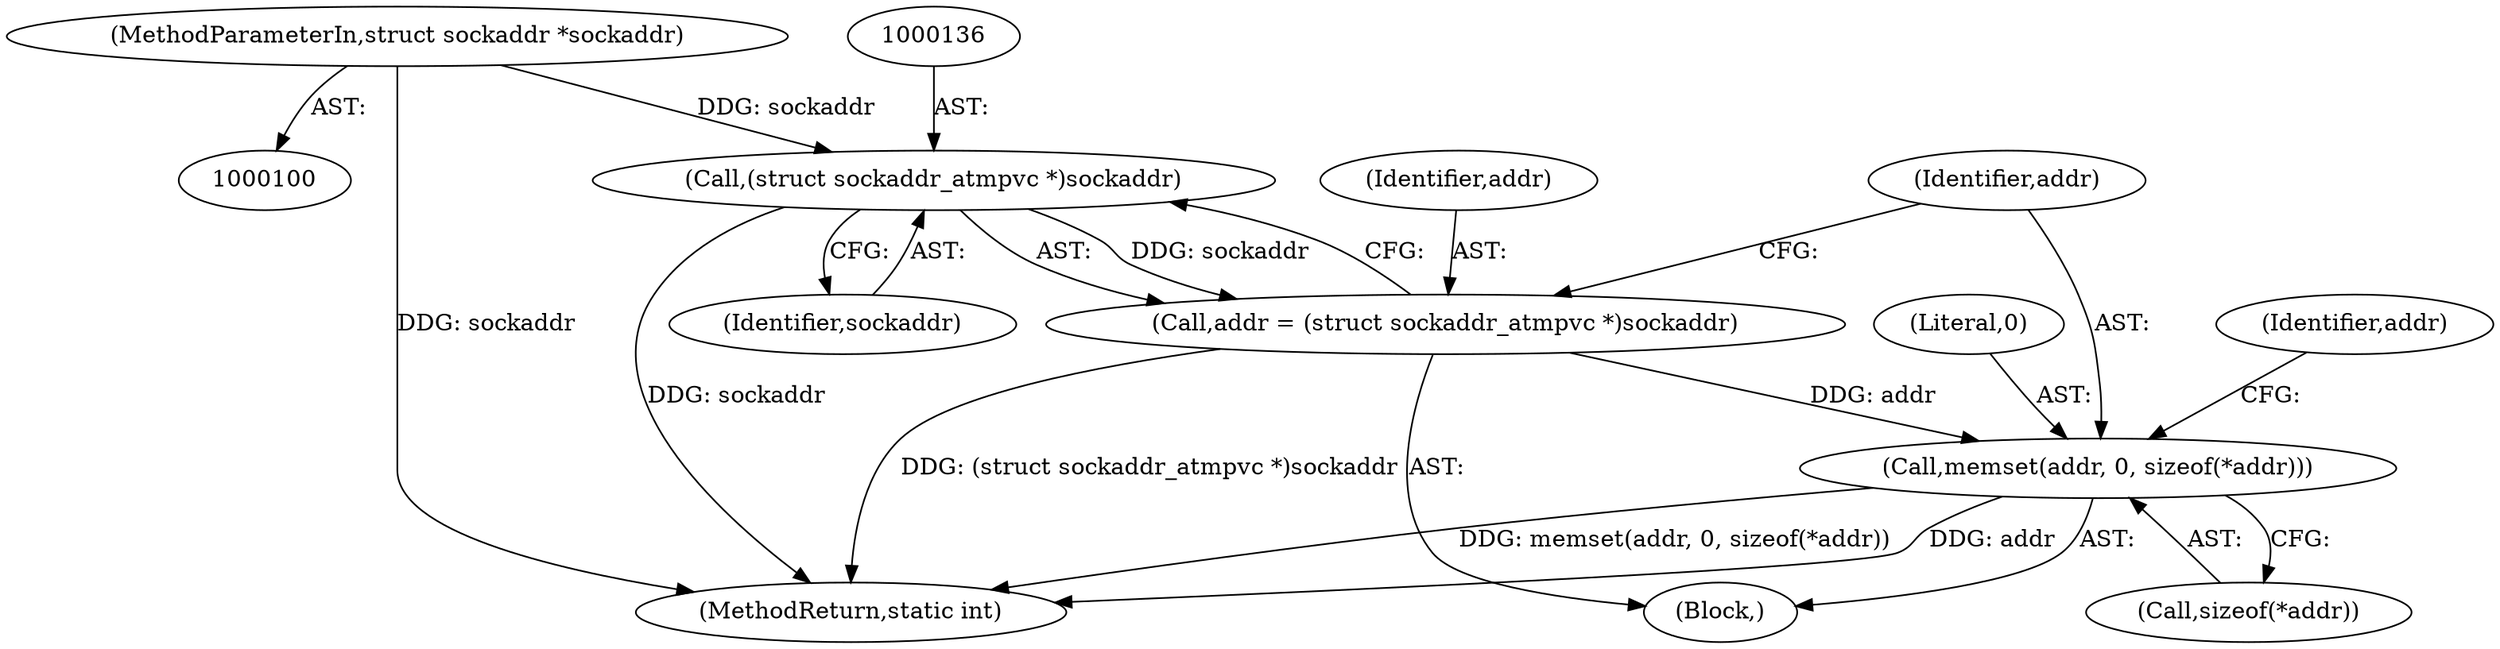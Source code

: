 digraph "0_linux_3c0c5cfdcd4d69ffc4b9c0907cec99039f30a50a@pointer" {
"1000102" [label="(MethodParameterIn,struct sockaddr *sockaddr)"];
"1000135" [label="(Call,(struct sockaddr_atmpvc *)sockaddr)"];
"1000133" [label="(Call,addr = (struct sockaddr_atmpvc *)sockaddr)"];
"1000138" [label="(Call,memset(addr, 0, sizeof(*addr)))"];
"1000102" [label="(MethodParameterIn,struct sockaddr *sockaddr)"];
"1000133" [label="(Call,addr = (struct sockaddr_atmpvc *)sockaddr)"];
"1000135" [label="(Call,(struct sockaddr_atmpvc *)sockaddr)"];
"1000137" [label="(Identifier,sockaddr)"];
"1000146" [label="(Identifier,addr)"];
"1000140" [label="(Literal,0)"];
"1000105" [label="(Block,)"];
"1000139" [label="(Identifier,addr)"];
"1000141" [label="(Call,sizeof(*addr))"];
"1000138" [label="(Call,memset(addr, 0, sizeof(*addr)))"];
"1000134" [label="(Identifier,addr)"];
"1000180" [label="(MethodReturn,static int)"];
"1000102" -> "1000100"  [label="AST: "];
"1000102" -> "1000180"  [label="DDG: sockaddr"];
"1000102" -> "1000135"  [label="DDG: sockaddr"];
"1000135" -> "1000133"  [label="AST: "];
"1000135" -> "1000137"  [label="CFG: "];
"1000136" -> "1000135"  [label="AST: "];
"1000137" -> "1000135"  [label="AST: "];
"1000133" -> "1000135"  [label="CFG: "];
"1000135" -> "1000180"  [label="DDG: sockaddr"];
"1000135" -> "1000133"  [label="DDG: sockaddr"];
"1000133" -> "1000105"  [label="AST: "];
"1000134" -> "1000133"  [label="AST: "];
"1000139" -> "1000133"  [label="CFG: "];
"1000133" -> "1000180"  [label="DDG: (struct sockaddr_atmpvc *)sockaddr"];
"1000133" -> "1000138"  [label="DDG: addr"];
"1000138" -> "1000105"  [label="AST: "];
"1000138" -> "1000141"  [label="CFG: "];
"1000139" -> "1000138"  [label="AST: "];
"1000140" -> "1000138"  [label="AST: "];
"1000141" -> "1000138"  [label="AST: "];
"1000146" -> "1000138"  [label="CFG: "];
"1000138" -> "1000180"  [label="DDG: addr"];
"1000138" -> "1000180"  [label="DDG: memset(addr, 0, sizeof(*addr))"];
}
